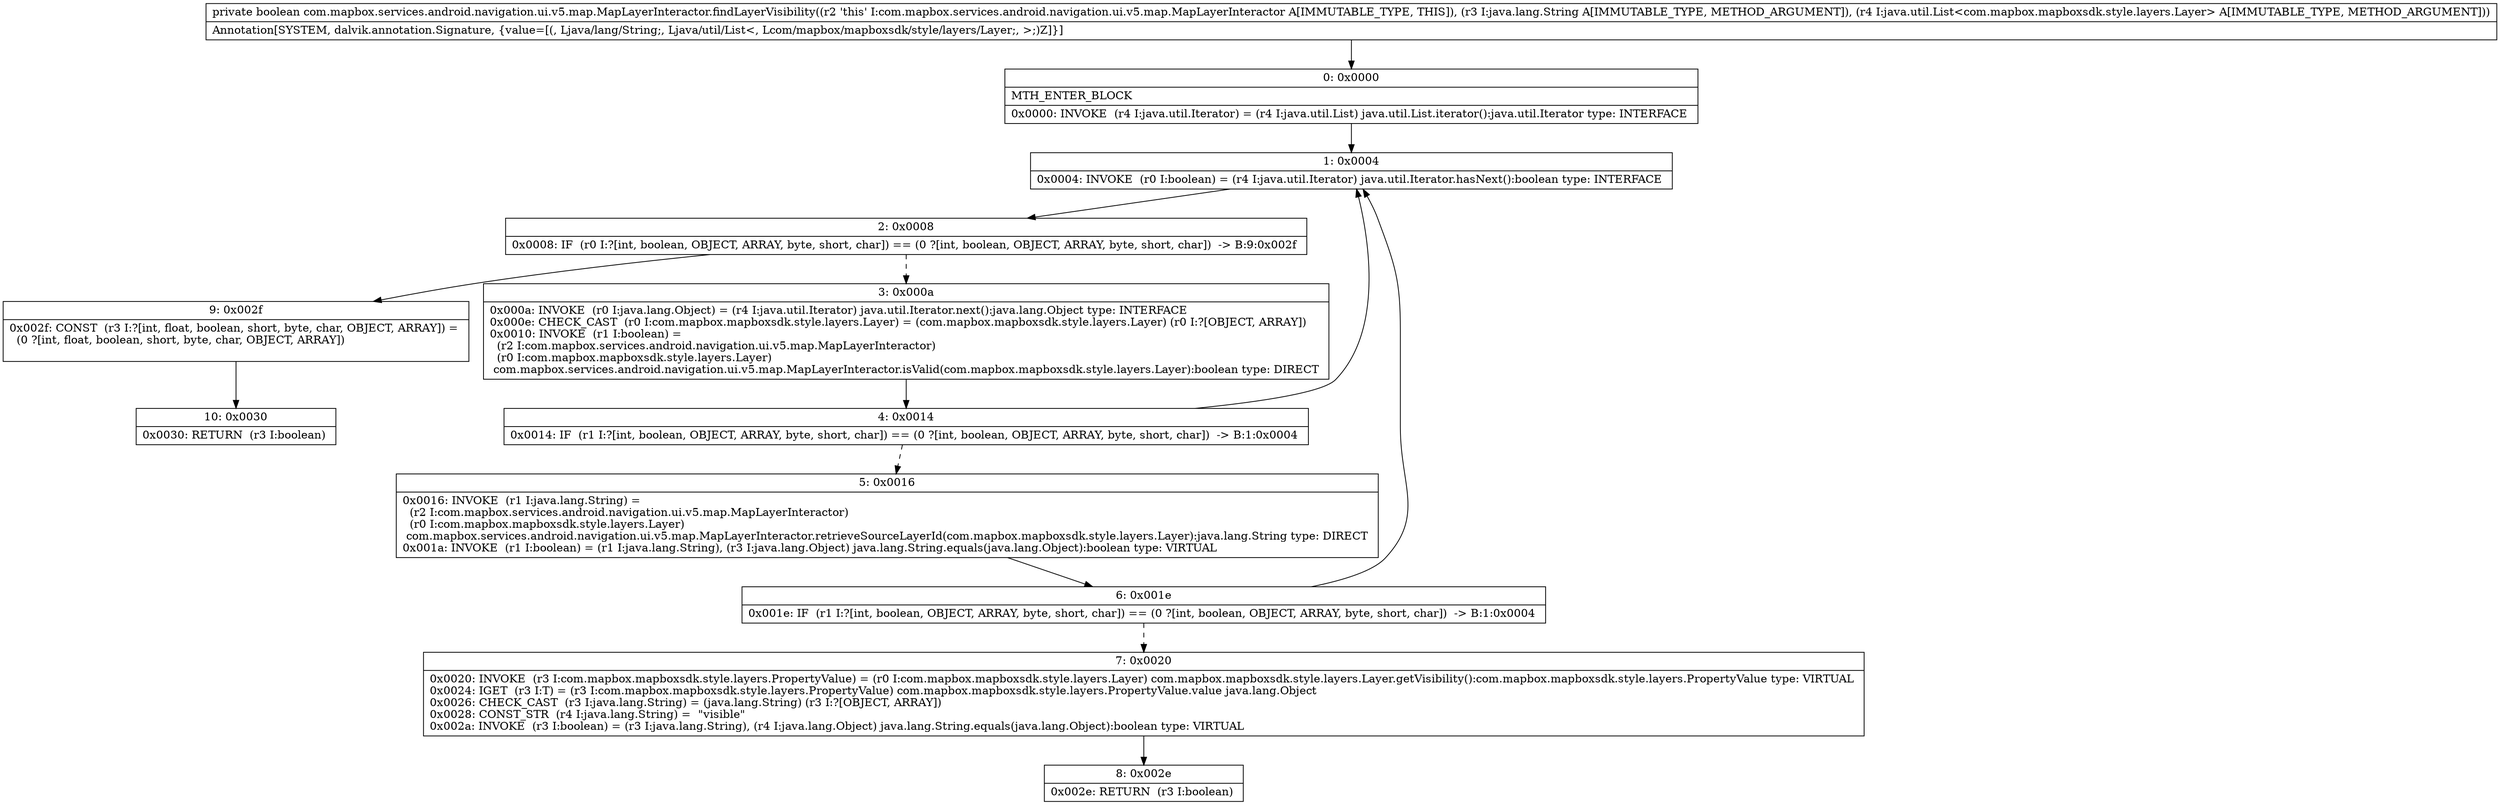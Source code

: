 digraph "CFG forcom.mapbox.services.android.navigation.ui.v5.map.MapLayerInteractor.findLayerVisibility(Ljava\/lang\/String;Ljava\/util\/List;)Z" {
Node_0 [shape=record,label="{0\:\ 0x0000|MTH_ENTER_BLOCK\l|0x0000: INVOKE  (r4 I:java.util.Iterator) = (r4 I:java.util.List) java.util.List.iterator():java.util.Iterator type: INTERFACE \l}"];
Node_1 [shape=record,label="{1\:\ 0x0004|0x0004: INVOKE  (r0 I:boolean) = (r4 I:java.util.Iterator) java.util.Iterator.hasNext():boolean type: INTERFACE \l}"];
Node_2 [shape=record,label="{2\:\ 0x0008|0x0008: IF  (r0 I:?[int, boolean, OBJECT, ARRAY, byte, short, char]) == (0 ?[int, boolean, OBJECT, ARRAY, byte, short, char])  \-\> B:9:0x002f \l}"];
Node_3 [shape=record,label="{3\:\ 0x000a|0x000a: INVOKE  (r0 I:java.lang.Object) = (r4 I:java.util.Iterator) java.util.Iterator.next():java.lang.Object type: INTERFACE \l0x000e: CHECK_CAST  (r0 I:com.mapbox.mapboxsdk.style.layers.Layer) = (com.mapbox.mapboxsdk.style.layers.Layer) (r0 I:?[OBJECT, ARRAY]) \l0x0010: INVOKE  (r1 I:boolean) = \l  (r2 I:com.mapbox.services.android.navigation.ui.v5.map.MapLayerInteractor)\l  (r0 I:com.mapbox.mapboxsdk.style.layers.Layer)\l com.mapbox.services.android.navigation.ui.v5.map.MapLayerInteractor.isValid(com.mapbox.mapboxsdk.style.layers.Layer):boolean type: DIRECT \l}"];
Node_4 [shape=record,label="{4\:\ 0x0014|0x0014: IF  (r1 I:?[int, boolean, OBJECT, ARRAY, byte, short, char]) == (0 ?[int, boolean, OBJECT, ARRAY, byte, short, char])  \-\> B:1:0x0004 \l}"];
Node_5 [shape=record,label="{5\:\ 0x0016|0x0016: INVOKE  (r1 I:java.lang.String) = \l  (r2 I:com.mapbox.services.android.navigation.ui.v5.map.MapLayerInteractor)\l  (r0 I:com.mapbox.mapboxsdk.style.layers.Layer)\l com.mapbox.services.android.navigation.ui.v5.map.MapLayerInteractor.retrieveSourceLayerId(com.mapbox.mapboxsdk.style.layers.Layer):java.lang.String type: DIRECT \l0x001a: INVOKE  (r1 I:boolean) = (r1 I:java.lang.String), (r3 I:java.lang.Object) java.lang.String.equals(java.lang.Object):boolean type: VIRTUAL \l}"];
Node_6 [shape=record,label="{6\:\ 0x001e|0x001e: IF  (r1 I:?[int, boolean, OBJECT, ARRAY, byte, short, char]) == (0 ?[int, boolean, OBJECT, ARRAY, byte, short, char])  \-\> B:1:0x0004 \l}"];
Node_7 [shape=record,label="{7\:\ 0x0020|0x0020: INVOKE  (r3 I:com.mapbox.mapboxsdk.style.layers.PropertyValue) = (r0 I:com.mapbox.mapboxsdk.style.layers.Layer) com.mapbox.mapboxsdk.style.layers.Layer.getVisibility():com.mapbox.mapboxsdk.style.layers.PropertyValue type: VIRTUAL \l0x0024: IGET  (r3 I:T) = (r3 I:com.mapbox.mapboxsdk.style.layers.PropertyValue) com.mapbox.mapboxsdk.style.layers.PropertyValue.value java.lang.Object \l0x0026: CHECK_CAST  (r3 I:java.lang.String) = (java.lang.String) (r3 I:?[OBJECT, ARRAY]) \l0x0028: CONST_STR  (r4 I:java.lang.String) =  \"visible\" \l0x002a: INVOKE  (r3 I:boolean) = (r3 I:java.lang.String), (r4 I:java.lang.Object) java.lang.String.equals(java.lang.Object):boolean type: VIRTUAL \l}"];
Node_8 [shape=record,label="{8\:\ 0x002e|0x002e: RETURN  (r3 I:boolean) \l}"];
Node_9 [shape=record,label="{9\:\ 0x002f|0x002f: CONST  (r3 I:?[int, float, boolean, short, byte, char, OBJECT, ARRAY]) = \l  (0 ?[int, float, boolean, short, byte, char, OBJECT, ARRAY])\l \l}"];
Node_10 [shape=record,label="{10\:\ 0x0030|0x0030: RETURN  (r3 I:boolean) \l}"];
MethodNode[shape=record,label="{private boolean com.mapbox.services.android.navigation.ui.v5.map.MapLayerInteractor.findLayerVisibility((r2 'this' I:com.mapbox.services.android.navigation.ui.v5.map.MapLayerInteractor A[IMMUTABLE_TYPE, THIS]), (r3 I:java.lang.String A[IMMUTABLE_TYPE, METHOD_ARGUMENT]), (r4 I:java.util.List\<com.mapbox.mapboxsdk.style.layers.Layer\> A[IMMUTABLE_TYPE, METHOD_ARGUMENT]))  | Annotation[SYSTEM, dalvik.annotation.Signature, \{value=[(, Ljava\/lang\/String;, Ljava\/util\/List\<, Lcom\/mapbox\/mapboxsdk\/style\/layers\/Layer;, \>;)Z]\}]\l}"];
MethodNode -> Node_0;
Node_0 -> Node_1;
Node_1 -> Node_2;
Node_2 -> Node_3[style=dashed];
Node_2 -> Node_9;
Node_3 -> Node_4;
Node_4 -> Node_1;
Node_4 -> Node_5[style=dashed];
Node_5 -> Node_6;
Node_6 -> Node_1;
Node_6 -> Node_7[style=dashed];
Node_7 -> Node_8;
Node_9 -> Node_10;
}

